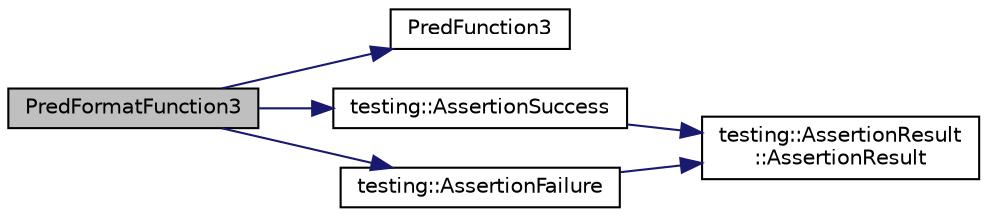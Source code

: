 digraph "PredFormatFunction3"
{
  edge [fontname="Helvetica",fontsize="10",labelfontname="Helvetica",labelfontsize="10"];
  node [fontname="Helvetica",fontsize="10",shape=record];
  rankdir="LR";
  Node18 [label="PredFormatFunction3",height=0.2,width=0.4,color="black", fillcolor="grey75", style="filled", fontcolor="black"];
  Node18 -> Node19 [color="midnightblue",fontsize="10",style="solid",fontname="Helvetica"];
  Node19 [label="PredFunction3",height=0.2,width=0.4,color="black", fillcolor="white", style="filled",URL="$da/d85/gtest__pred__impl__unittest_8cc.html#a78a1ff258fe5a85da5b2645983311a70"];
  Node18 -> Node20 [color="midnightblue",fontsize="10",style="solid",fontname="Helvetica"];
  Node20 [label="testing::AssertionSuccess",height=0.2,width=0.4,color="black", fillcolor="white", style="filled",URL="$d0/d75/namespacetesting.html#ac1d0baedb17286c5c6c87bd1a45da8ac"];
  Node20 -> Node21 [color="midnightblue",fontsize="10",style="solid",fontname="Helvetica"];
  Node21 [label="testing::AssertionResult\l::AssertionResult",height=0.2,width=0.4,color="black", fillcolor="white", style="filled",URL="$d5/dec/classtesting_1_1_assertion_result.html#a27788116f03f90aec4daf592fd809ead"];
  Node18 -> Node22 [color="midnightblue",fontsize="10",style="solid",fontname="Helvetica"];
  Node22 [label="testing::AssertionFailure",height=0.2,width=0.4,color="black", fillcolor="white", style="filled",URL="$d0/d75/namespacetesting.html#a75cb789614cb1c28c34627a4a3c053df"];
  Node22 -> Node21 [color="midnightblue",fontsize="10",style="solid",fontname="Helvetica"];
}
